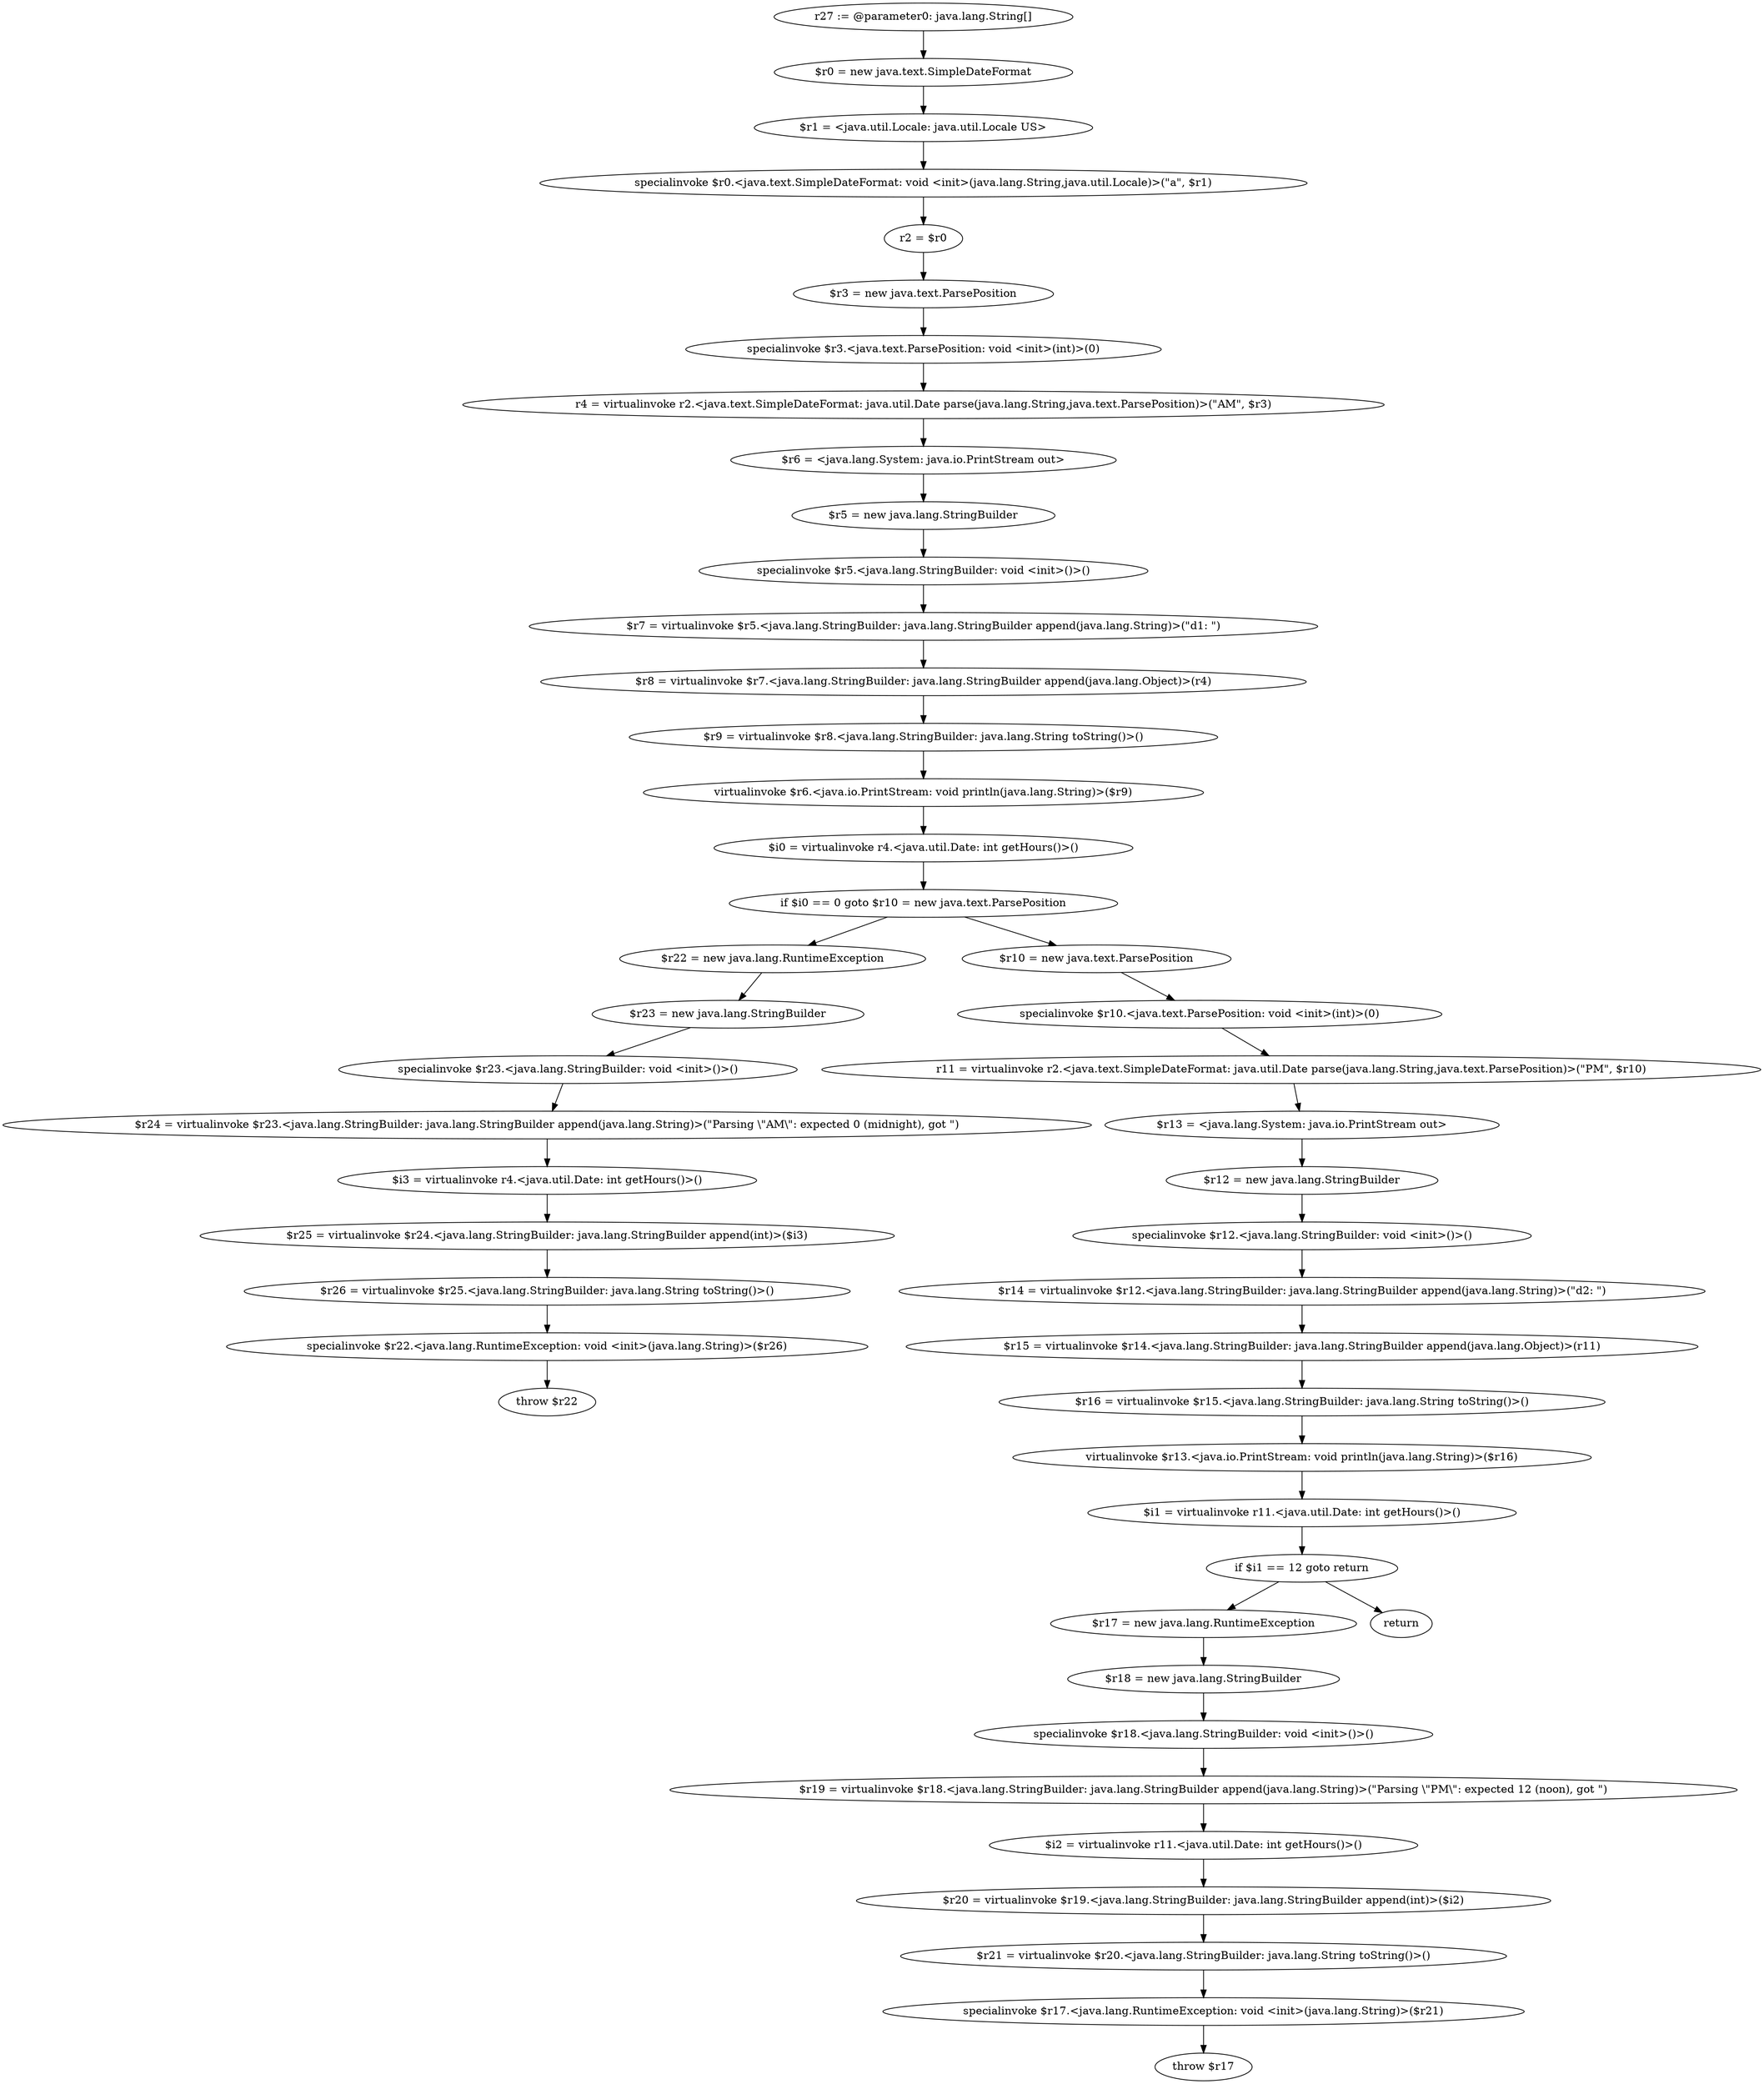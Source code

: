 digraph "unitGraph" {
    "r27 := @parameter0: java.lang.String[]"
    "$r0 = new java.text.SimpleDateFormat"
    "$r1 = <java.util.Locale: java.util.Locale US>"
    "specialinvoke $r0.<java.text.SimpleDateFormat: void <init>(java.lang.String,java.util.Locale)>(\"a\", $r1)"
    "r2 = $r0"
    "$r3 = new java.text.ParsePosition"
    "specialinvoke $r3.<java.text.ParsePosition: void <init>(int)>(0)"
    "r4 = virtualinvoke r2.<java.text.SimpleDateFormat: java.util.Date parse(java.lang.String,java.text.ParsePosition)>(\"AM\", $r3)"
    "$r6 = <java.lang.System: java.io.PrintStream out>"
    "$r5 = new java.lang.StringBuilder"
    "specialinvoke $r5.<java.lang.StringBuilder: void <init>()>()"
    "$r7 = virtualinvoke $r5.<java.lang.StringBuilder: java.lang.StringBuilder append(java.lang.String)>(\"d1: \")"
    "$r8 = virtualinvoke $r7.<java.lang.StringBuilder: java.lang.StringBuilder append(java.lang.Object)>(r4)"
    "$r9 = virtualinvoke $r8.<java.lang.StringBuilder: java.lang.String toString()>()"
    "virtualinvoke $r6.<java.io.PrintStream: void println(java.lang.String)>($r9)"
    "$i0 = virtualinvoke r4.<java.util.Date: int getHours()>()"
    "if $i0 == 0 goto $r10 = new java.text.ParsePosition"
    "$r22 = new java.lang.RuntimeException"
    "$r23 = new java.lang.StringBuilder"
    "specialinvoke $r23.<java.lang.StringBuilder: void <init>()>()"
    "$r24 = virtualinvoke $r23.<java.lang.StringBuilder: java.lang.StringBuilder append(java.lang.String)>(\"Parsing \\\"AM\\\": expected 0 (midnight), got \")"
    "$i3 = virtualinvoke r4.<java.util.Date: int getHours()>()"
    "$r25 = virtualinvoke $r24.<java.lang.StringBuilder: java.lang.StringBuilder append(int)>($i3)"
    "$r26 = virtualinvoke $r25.<java.lang.StringBuilder: java.lang.String toString()>()"
    "specialinvoke $r22.<java.lang.RuntimeException: void <init>(java.lang.String)>($r26)"
    "throw $r22"
    "$r10 = new java.text.ParsePosition"
    "specialinvoke $r10.<java.text.ParsePosition: void <init>(int)>(0)"
    "r11 = virtualinvoke r2.<java.text.SimpleDateFormat: java.util.Date parse(java.lang.String,java.text.ParsePosition)>(\"PM\", $r10)"
    "$r13 = <java.lang.System: java.io.PrintStream out>"
    "$r12 = new java.lang.StringBuilder"
    "specialinvoke $r12.<java.lang.StringBuilder: void <init>()>()"
    "$r14 = virtualinvoke $r12.<java.lang.StringBuilder: java.lang.StringBuilder append(java.lang.String)>(\"d2: \")"
    "$r15 = virtualinvoke $r14.<java.lang.StringBuilder: java.lang.StringBuilder append(java.lang.Object)>(r11)"
    "$r16 = virtualinvoke $r15.<java.lang.StringBuilder: java.lang.String toString()>()"
    "virtualinvoke $r13.<java.io.PrintStream: void println(java.lang.String)>($r16)"
    "$i1 = virtualinvoke r11.<java.util.Date: int getHours()>()"
    "if $i1 == 12 goto return"
    "$r17 = new java.lang.RuntimeException"
    "$r18 = new java.lang.StringBuilder"
    "specialinvoke $r18.<java.lang.StringBuilder: void <init>()>()"
    "$r19 = virtualinvoke $r18.<java.lang.StringBuilder: java.lang.StringBuilder append(java.lang.String)>(\"Parsing \\\"PM\\\": expected 12 (noon), got \")"
    "$i2 = virtualinvoke r11.<java.util.Date: int getHours()>()"
    "$r20 = virtualinvoke $r19.<java.lang.StringBuilder: java.lang.StringBuilder append(int)>($i2)"
    "$r21 = virtualinvoke $r20.<java.lang.StringBuilder: java.lang.String toString()>()"
    "specialinvoke $r17.<java.lang.RuntimeException: void <init>(java.lang.String)>($r21)"
    "throw $r17"
    "return"
    "r27 := @parameter0: java.lang.String[]"->"$r0 = new java.text.SimpleDateFormat";
    "$r0 = new java.text.SimpleDateFormat"->"$r1 = <java.util.Locale: java.util.Locale US>";
    "$r1 = <java.util.Locale: java.util.Locale US>"->"specialinvoke $r0.<java.text.SimpleDateFormat: void <init>(java.lang.String,java.util.Locale)>(\"a\", $r1)";
    "specialinvoke $r0.<java.text.SimpleDateFormat: void <init>(java.lang.String,java.util.Locale)>(\"a\", $r1)"->"r2 = $r0";
    "r2 = $r0"->"$r3 = new java.text.ParsePosition";
    "$r3 = new java.text.ParsePosition"->"specialinvoke $r3.<java.text.ParsePosition: void <init>(int)>(0)";
    "specialinvoke $r3.<java.text.ParsePosition: void <init>(int)>(0)"->"r4 = virtualinvoke r2.<java.text.SimpleDateFormat: java.util.Date parse(java.lang.String,java.text.ParsePosition)>(\"AM\", $r3)";
    "r4 = virtualinvoke r2.<java.text.SimpleDateFormat: java.util.Date parse(java.lang.String,java.text.ParsePosition)>(\"AM\", $r3)"->"$r6 = <java.lang.System: java.io.PrintStream out>";
    "$r6 = <java.lang.System: java.io.PrintStream out>"->"$r5 = new java.lang.StringBuilder";
    "$r5 = new java.lang.StringBuilder"->"specialinvoke $r5.<java.lang.StringBuilder: void <init>()>()";
    "specialinvoke $r5.<java.lang.StringBuilder: void <init>()>()"->"$r7 = virtualinvoke $r5.<java.lang.StringBuilder: java.lang.StringBuilder append(java.lang.String)>(\"d1: \")";
    "$r7 = virtualinvoke $r5.<java.lang.StringBuilder: java.lang.StringBuilder append(java.lang.String)>(\"d1: \")"->"$r8 = virtualinvoke $r7.<java.lang.StringBuilder: java.lang.StringBuilder append(java.lang.Object)>(r4)";
    "$r8 = virtualinvoke $r7.<java.lang.StringBuilder: java.lang.StringBuilder append(java.lang.Object)>(r4)"->"$r9 = virtualinvoke $r8.<java.lang.StringBuilder: java.lang.String toString()>()";
    "$r9 = virtualinvoke $r8.<java.lang.StringBuilder: java.lang.String toString()>()"->"virtualinvoke $r6.<java.io.PrintStream: void println(java.lang.String)>($r9)";
    "virtualinvoke $r6.<java.io.PrintStream: void println(java.lang.String)>($r9)"->"$i0 = virtualinvoke r4.<java.util.Date: int getHours()>()";
    "$i0 = virtualinvoke r4.<java.util.Date: int getHours()>()"->"if $i0 == 0 goto $r10 = new java.text.ParsePosition";
    "if $i0 == 0 goto $r10 = new java.text.ParsePosition"->"$r22 = new java.lang.RuntimeException";
    "if $i0 == 0 goto $r10 = new java.text.ParsePosition"->"$r10 = new java.text.ParsePosition";
    "$r22 = new java.lang.RuntimeException"->"$r23 = new java.lang.StringBuilder";
    "$r23 = new java.lang.StringBuilder"->"specialinvoke $r23.<java.lang.StringBuilder: void <init>()>()";
    "specialinvoke $r23.<java.lang.StringBuilder: void <init>()>()"->"$r24 = virtualinvoke $r23.<java.lang.StringBuilder: java.lang.StringBuilder append(java.lang.String)>(\"Parsing \\\"AM\\\": expected 0 (midnight), got \")";
    "$r24 = virtualinvoke $r23.<java.lang.StringBuilder: java.lang.StringBuilder append(java.lang.String)>(\"Parsing \\\"AM\\\": expected 0 (midnight), got \")"->"$i3 = virtualinvoke r4.<java.util.Date: int getHours()>()";
    "$i3 = virtualinvoke r4.<java.util.Date: int getHours()>()"->"$r25 = virtualinvoke $r24.<java.lang.StringBuilder: java.lang.StringBuilder append(int)>($i3)";
    "$r25 = virtualinvoke $r24.<java.lang.StringBuilder: java.lang.StringBuilder append(int)>($i3)"->"$r26 = virtualinvoke $r25.<java.lang.StringBuilder: java.lang.String toString()>()";
    "$r26 = virtualinvoke $r25.<java.lang.StringBuilder: java.lang.String toString()>()"->"specialinvoke $r22.<java.lang.RuntimeException: void <init>(java.lang.String)>($r26)";
    "specialinvoke $r22.<java.lang.RuntimeException: void <init>(java.lang.String)>($r26)"->"throw $r22";
    "$r10 = new java.text.ParsePosition"->"specialinvoke $r10.<java.text.ParsePosition: void <init>(int)>(0)";
    "specialinvoke $r10.<java.text.ParsePosition: void <init>(int)>(0)"->"r11 = virtualinvoke r2.<java.text.SimpleDateFormat: java.util.Date parse(java.lang.String,java.text.ParsePosition)>(\"PM\", $r10)";
    "r11 = virtualinvoke r2.<java.text.SimpleDateFormat: java.util.Date parse(java.lang.String,java.text.ParsePosition)>(\"PM\", $r10)"->"$r13 = <java.lang.System: java.io.PrintStream out>";
    "$r13 = <java.lang.System: java.io.PrintStream out>"->"$r12 = new java.lang.StringBuilder";
    "$r12 = new java.lang.StringBuilder"->"specialinvoke $r12.<java.lang.StringBuilder: void <init>()>()";
    "specialinvoke $r12.<java.lang.StringBuilder: void <init>()>()"->"$r14 = virtualinvoke $r12.<java.lang.StringBuilder: java.lang.StringBuilder append(java.lang.String)>(\"d2: \")";
    "$r14 = virtualinvoke $r12.<java.lang.StringBuilder: java.lang.StringBuilder append(java.lang.String)>(\"d2: \")"->"$r15 = virtualinvoke $r14.<java.lang.StringBuilder: java.lang.StringBuilder append(java.lang.Object)>(r11)";
    "$r15 = virtualinvoke $r14.<java.lang.StringBuilder: java.lang.StringBuilder append(java.lang.Object)>(r11)"->"$r16 = virtualinvoke $r15.<java.lang.StringBuilder: java.lang.String toString()>()";
    "$r16 = virtualinvoke $r15.<java.lang.StringBuilder: java.lang.String toString()>()"->"virtualinvoke $r13.<java.io.PrintStream: void println(java.lang.String)>($r16)";
    "virtualinvoke $r13.<java.io.PrintStream: void println(java.lang.String)>($r16)"->"$i1 = virtualinvoke r11.<java.util.Date: int getHours()>()";
    "$i1 = virtualinvoke r11.<java.util.Date: int getHours()>()"->"if $i1 == 12 goto return";
    "if $i1 == 12 goto return"->"$r17 = new java.lang.RuntimeException";
    "if $i1 == 12 goto return"->"return";
    "$r17 = new java.lang.RuntimeException"->"$r18 = new java.lang.StringBuilder";
    "$r18 = new java.lang.StringBuilder"->"specialinvoke $r18.<java.lang.StringBuilder: void <init>()>()";
    "specialinvoke $r18.<java.lang.StringBuilder: void <init>()>()"->"$r19 = virtualinvoke $r18.<java.lang.StringBuilder: java.lang.StringBuilder append(java.lang.String)>(\"Parsing \\\"PM\\\": expected 12 (noon), got \")";
    "$r19 = virtualinvoke $r18.<java.lang.StringBuilder: java.lang.StringBuilder append(java.lang.String)>(\"Parsing \\\"PM\\\": expected 12 (noon), got \")"->"$i2 = virtualinvoke r11.<java.util.Date: int getHours()>()";
    "$i2 = virtualinvoke r11.<java.util.Date: int getHours()>()"->"$r20 = virtualinvoke $r19.<java.lang.StringBuilder: java.lang.StringBuilder append(int)>($i2)";
    "$r20 = virtualinvoke $r19.<java.lang.StringBuilder: java.lang.StringBuilder append(int)>($i2)"->"$r21 = virtualinvoke $r20.<java.lang.StringBuilder: java.lang.String toString()>()";
    "$r21 = virtualinvoke $r20.<java.lang.StringBuilder: java.lang.String toString()>()"->"specialinvoke $r17.<java.lang.RuntimeException: void <init>(java.lang.String)>($r21)";
    "specialinvoke $r17.<java.lang.RuntimeException: void <init>(java.lang.String)>($r21)"->"throw $r17";
}
